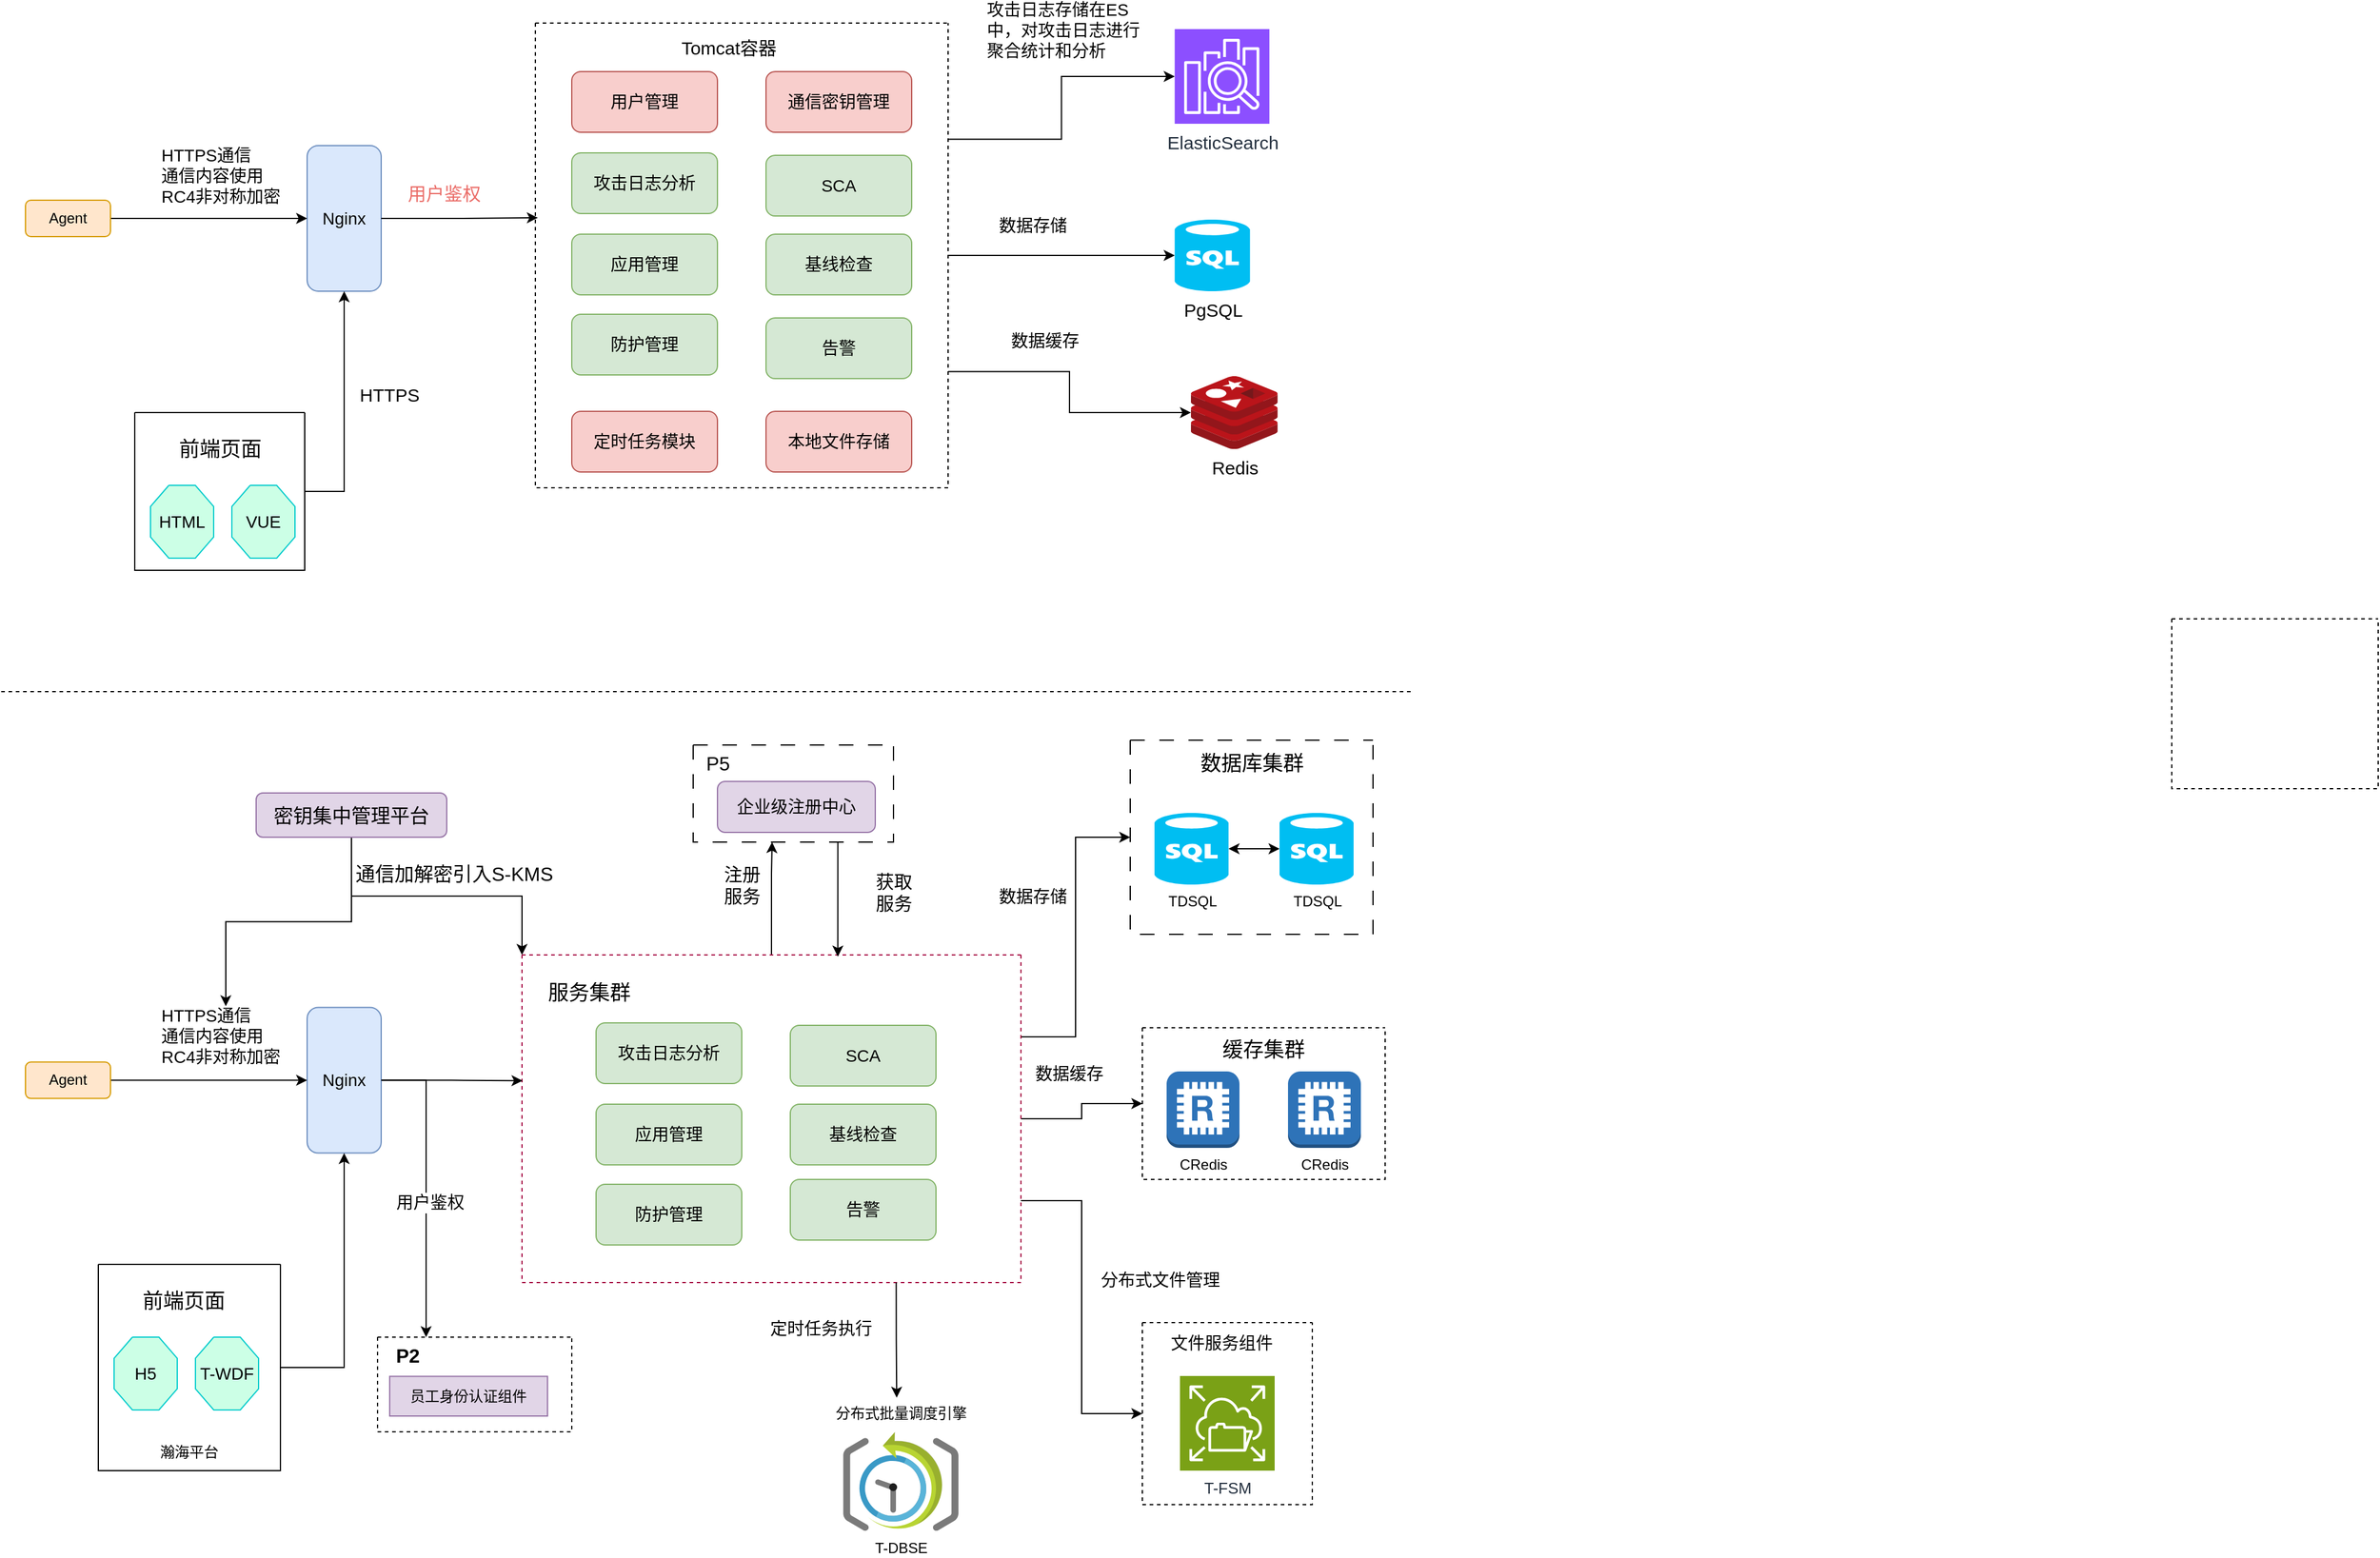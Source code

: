 <mxfile version="24.6.4" type="github">
  <diagram name="第 1 页" id="nnVzriY817aK6upAByUt">
    <mxGraphModel dx="1259" dy="1487" grid="1" gridSize="10" guides="1" tooltips="1" connect="1" arrows="1" fold="1" page="1" pageScale="1" pageWidth="1169" pageHeight="827" math="0" shadow="0">
      <root>
        <mxCell id="0" />
        <mxCell id="1" parent="0" />
        <mxCell id="IZAcpLGcn0O7dUQG-KDH-16" value="" style="swimlane;startSize=0;" parent="1" vertex="1">
          <mxGeometry x="90" y="272" width="150" height="170" as="geometry">
            <mxRectangle x="50" y="490" width="50" height="40" as="alternateBounds" />
          </mxGeometry>
        </mxCell>
        <UserObject label="&lt;div style=&quot;font-size: 1px&quot;&gt;&lt;p style=&quot;text-align:center;margin-left:0;margin-right:0;margin-top:0px;margin-bottom:0px;text-indent:0;vertical-align:middle;direction:ltr;&quot;&gt;&lt;span style=&quot;font-size: 14px;&quot;&gt;H5&lt;/span&gt;&lt;br&gt;&lt;/p&gt;&lt;/div&gt;" tags="Background" id="IZAcpLGcn0O7dUQG-KDH-18">
          <mxCell style="verticalAlign=middle;align=center;overflow=width;vsdxID=72;fillColor=#ccffe6;gradientColor=none;shape=stencil(jZHdDoMgDIWfpvdYLpZdO/ceJuJoZGCQ/b39YNXMmcX0rge+Q1sO6Hqy7WgA1ZRiGMyDumRBnwCRvDWRUq5AN6DrPkRzieHmO9ZjW8hSXcO9vPBkHx6LBdWLpfqoM5OO/Io8VFKyUuoHnXuI2LmLZILF+pfd7LXLyieQ77X3r7n4xtGTc5zm+n4bXz7i6HXzBg==);strokeColor=#00cccc;spacingTop=-3;spacingBottom=-3;spacingLeft=-3;spacingRight=-3;points=[];labelBackgroundColor=none;rounded=0;html=1;whiteSpace=wrap;" parent="IZAcpLGcn0O7dUQG-KDH-16" vertex="1">
            <mxGeometry x="13" y="60" width="52" height="60" as="geometry" />
          </mxCell>
        </UserObject>
        <mxCell id="IZAcpLGcn0O7dUQG-KDH-19" value="前端页面" style="text;html=1;align=center;verticalAlign=middle;resizable=0;points=[];autosize=1;strokeColor=none;fillColor=none;fontSize=17;" parent="IZAcpLGcn0O7dUQG-KDH-16" vertex="1">
          <mxGeometry x="25" y="16" width="90" height="30" as="geometry" />
        </mxCell>
        <UserObject label="&lt;div style=&quot;&quot;&gt;&lt;p style=&quot;text-align: center; margin: 0px; text-indent: 0px; vertical-align: middle; direction: ltr;&quot;&gt;&lt;span style=&quot;font-size: 14px;&quot;&gt;T-WDF&lt;/span&gt;&lt;br&gt;&lt;/p&gt;&lt;/div&gt;" tags="Background" id="IZAcpLGcn0O7dUQG-KDH-63">
          <mxCell style="verticalAlign=middle;align=center;overflow=width;vsdxID=72;fillColor=#ccffe6;gradientColor=none;shape=stencil(jZHdDoMgDIWfpvdYLpZdO/ceJuJoZGCQ/b39YNXMmcX0rge+Q1sO6Hqy7WgA1ZRiGMyDumRBnwCRvDWRUq5AN6DrPkRzieHmO9ZjW8hSXcO9vPBkHx6LBdWLpfqoM5OO/Io8VFKyUuoHnXuI2LmLZILF+pfd7LXLyieQ77X3r7n4xtGTc5zm+n4bXz7i6HXzBg==);strokeColor=#00cccc;spacingTop=-3;spacingBottom=-3;spacingLeft=-3;spacingRight=-3;points=[];labelBackgroundColor=none;rounded=0;html=1;whiteSpace=wrap;" parent="IZAcpLGcn0O7dUQG-KDH-16" vertex="1">
            <mxGeometry x="80" y="60" width="52" height="60" as="geometry" />
          </mxCell>
        </UserObject>
        <mxCell id="IOApL9gUnErQdoZSXAKU-2" value="瀚海平台" style="text;html=1;align=center;verticalAlign=middle;whiteSpace=wrap;rounded=0;" parent="IZAcpLGcn0O7dUQG-KDH-16" vertex="1">
          <mxGeometry x="45" y="140" width="60" height="30" as="geometry" />
        </mxCell>
        <mxCell id="OVyCFqQJZJ6w6aRym4w4-84" style="edgeStyle=orthogonalEdgeStyle;rounded=0;orthogonalLoop=1;jettySize=auto;html=1;exitX=1;exitY=0.75;exitDx=0;exitDy=0;entryX=0;entryY=0.5;entryDx=0;entryDy=0;" edge="1" parent="1" source="IZAcpLGcn0O7dUQG-KDH-21" target="OVyCFqQJZJ6w6aRym4w4-82">
          <mxGeometry relative="1" as="geometry" />
        </mxCell>
        <mxCell id="OVyCFqQJZJ6w6aRym4w4-87" style="edgeStyle=orthogonalEdgeStyle;rounded=0;orthogonalLoop=1;jettySize=auto;html=1;exitX=1;exitY=0.5;exitDx=0;exitDy=0;entryX=0;entryY=0.5;entryDx=0;entryDy=0;" edge="1" parent="1" source="IZAcpLGcn0O7dUQG-KDH-21" target="IZAcpLGcn0O7dUQG-KDH-53">
          <mxGeometry relative="1" as="geometry" />
        </mxCell>
        <mxCell id="OVyCFqQJZJ6w6aRym4w4-88" style="edgeStyle=orthogonalEdgeStyle;rounded=0;orthogonalLoop=1;jettySize=auto;html=1;exitX=1;exitY=0.25;exitDx=0;exitDy=0;entryX=0;entryY=0.5;entryDx=0;entryDy=0;" edge="1" parent="1" source="IZAcpLGcn0O7dUQG-KDH-21" target="IZAcpLGcn0O7dUQG-KDH-27">
          <mxGeometry relative="1" as="geometry" />
        </mxCell>
        <mxCell id="OVyCFqQJZJ6w6aRym4w4-91" style="edgeStyle=orthogonalEdgeStyle;rounded=0;orthogonalLoop=1;jettySize=auto;html=1;" edge="1" parent="1" source="IZAcpLGcn0O7dUQG-KDH-21" target="IZAcpLGcn0O7dUQG-KDH-33">
          <mxGeometry relative="1" as="geometry">
            <Array as="points">
              <mxPoint x="645" y="-50" />
              <mxPoint x="645" y="-50" />
            </Array>
          </mxGeometry>
        </mxCell>
        <mxCell id="IZAcpLGcn0O7dUQG-KDH-21" value="" style="swimlane;startSize=0;dashed=1;fillColor=#d80073;strokeColor=#A50040;fontColor=#ffffff;" parent="1" vertex="1">
          <mxGeometry x="439" y="17" width="411" height="270" as="geometry" />
        </mxCell>
        <mxCell id="IZAcpLGcn0O7dUQG-KDH-22" value="服务集群" style="text;html=1;align=center;verticalAlign=middle;resizable=0;points=[];autosize=1;strokeColor=none;fillColor=none;fontSize=17;" parent="IZAcpLGcn0O7dUQG-KDH-21" vertex="1">
          <mxGeometry x="10" y="17" width="90" height="30" as="geometry" />
        </mxCell>
        <mxCell id="OVyCFqQJZJ6w6aRym4w4-47" value="攻击日志分析" style="rounded=1;whiteSpace=wrap;html=1;fontSize=14;fillColor=#d5e8d4;strokeColor=#82b366;" vertex="1" parent="IZAcpLGcn0O7dUQG-KDH-21">
          <mxGeometry x="61" y="56" width="120" height="50" as="geometry" />
        </mxCell>
        <mxCell id="OVyCFqQJZJ6w6aRym4w4-48" value="应用管理" style="rounded=1;whiteSpace=wrap;html=1;fontSize=14;fillColor=#d5e8d4;strokeColor=#82b366;" vertex="1" parent="IZAcpLGcn0O7dUQG-KDH-21">
          <mxGeometry x="61" y="123" width="120" height="50" as="geometry" />
        </mxCell>
        <mxCell id="OVyCFqQJZJ6w6aRym4w4-49" value="防护管理" style="rounded=1;whiteSpace=wrap;html=1;fontSize=14;fillColor=#d5e8d4;strokeColor=#82b366;" vertex="1" parent="IZAcpLGcn0O7dUQG-KDH-21">
          <mxGeometry x="61" y="189" width="120" height="50" as="geometry" />
        </mxCell>
        <mxCell id="OVyCFqQJZJ6w6aRym4w4-50" value="SCA" style="rounded=1;whiteSpace=wrap;html=1;fontSize=14;fillColor=#d5e8d4;strokeColor=#82b366;" vertex="1" parent="IZAcpLGcn0O7dUQG-KDH-21">
          <mxGeometry x="221" y="58" width="120" height="50" as="geometry" />
        </mxCell>
        <mxCell id="OVyCFqQJZJ6w6aRym4w4-51" value="基线检查" style="rounded=1;whiteSpace=wrap;html=1;fontSize=14;fillColor=#d5e8d4;strokeColor=#82b366;" vertex="1" parent="IZAcpLGcn0O7dUQG-KDH-21">
          <mxGeometry x="221" y="123" width="120" height="50" as="geometry" />
        </mxCell>
        <mxCell id="OVyCFqQJZJ6w6aRym4w4-52" value="告警" style="rounded=1;whiteSpace=wrap;html=1;fontSize=14;fillColor=#d5e8d4;strokeColor=#82b366;" vertex="1" parent="IZAcpLGcn0O7dUQG-KDH-21">
          <mxGeometry x="221" y="185" width="120" height="50" as="geometry" />
        </mxCell>
        <mxCell id="IZAcpLGcn0O7dUQG-KDH-33" value="" style="swimlane;startSize=0;dashed=1;dashPattern=12 12;fontSize=13;" parent="1" vertex="1">
          <mxGeometry x="580" y="-156" width="165" height="80" as="geometry" />
        </mxCell>
        <mxCell id="IZAcpLGcn0O7dUQG-KDH-35" value="企业级注册中心" style="rounded=1;whiteSpace=wrap;html=1;fontSize=14;fillColor=#e1d5e7;strokeColor=#9673a6;" parent="IZAcpLGcn0O7dUQG-KDH-33" vertex="1">
          <mxGeometry x="20" y="30" width="130" height="42" as="geometry" />
        </mxCell>
        <mxCell id="IZAcpLGcn0O7dUQG-KDH-34" value="P5" style="text;html=1;align=center;verticalAlign=middle;resizable=0;points=[];autosize=1;strokeColor=none;fillColor=none;fontSize=16;" parent="IZAcpLGcn0O7dUQG-KDH-33" vertex="1">
          <mxGeometry width="40" height="30" as="geometry" />
        </mxCell>
        <mxCell id="IZAcpLGcn0O7dUQG-KDH-53" value="" style="swimlane;startSize=0;dashed=1;" parent="1" vertex="1">
          <mxGeometry x="950" y="77" width="200" height="125" as="geometry" />
        </mxCell>
        <mxCell id="IZAcpLGcn0O7dUQG-KDH-46" value="CRedis" style="outlineConnect=0;dashed=0;verticalLabelPosition=bottom;verticalAlign=top;align=center;html=1;shape=mxgraph.aws3.redis;fillColor=#2E73B8;gradientColor=none;" parent="IZAcpLGcn0O7dUQG-KDH-53" vertex="1">
          <mxGeometry x="20" y="36" width="60" height="63" as="geometry" />
        </mxCell>
        <mxCell id="IZAcpLGcn0O7dUQG-KDH-55" value="CRedis" style="outlineConnect=0;dashed=0;verticalLabelPosition=bottom;verticalAlign=top;align=center;html=1;shape=mxgraph.aws3.redis;fillColor=#2E73B8;gradientColor=none;" parent="IZAcpLGcn0O7dUQG-KDH-53" vertex="1">
          <mxGeometry x="120" y="36" width="60" height="63" as="geometry" />
        </mxCell>
        <mxCell id="IZAcpLGcn0O7dUQG-KDH-49" value="缓存集群" style="text;html=1;align=center;verticalAlign=middle;whiteSpace=wrap;rounded=0;fontSize=17;" parent="IZAcpLGcn0O7dUQG-KDH-53" vertex="1">
          <mxGeometry x="65" y="9" width="70" height="20" as="geometry" />
        </mxCell>
        <mxCell id="IZAcpLGcn0O7dUQG-KDH-27" value="" style="swimlane;startSize=0;dashed=1;dashPattern=12 12;" parent="1" vertex="1">
          <mxGeometry x="940" y="-160" width="200" height="160" as="geometry" />
        </mxCell>
        <mxCell id="IZAcpLGcn0O7dUQG-KDH-28" value="数据库集群" style="text;html=1;align=center;verticalAlign=middle;resizable=0;points=[];autosize=1;strokeColor=none;fillColor=none;strokeWidth=1;fontSize=17;" parent="IZAcpLGcn0O7dUQG-KDH-27" vertex="1">
          <mxGeometry x="45" y="5" width="110" height="30" as="geometry" />
        </mxCell>
        <mxCell id="IZAcpLGcn0O7dUQG-KDH-47" value="TDSQL" style="verticalLabelPosition=bottom;html=1;verticalAlign=top;align=center;strokeColor=none;fillColor=#00BEF2;shape=mxgraph.azure.sql_database;" parent="IZAcpLGcn0O7dUQG-KDH-27" vertex="1">
          <mxGeometry x="123" y="60" width="61" height="59" as="geometry" />
        </mxCell>
        <mxCell id="OVyCFqQJZJ6w6aRym4w4-89" style="edgeStyle=orthogonalEdgeStyle;rounded=0;orthogonalLoop=1;jettySize=auto;html=1;exitX=1;exitY=0.5;exitDx=0;exitDy=0;exitPerimeter=0;startArrow=classic;startFill=1;" edge="1" parent="IZAcpLGcn0O7dUQG-KDH-27" source="IZAcpLGcn0O7dUQG-KDH-51" target="IZAcpLGcn0O7dUQG-KDH-47">
          <mxGeometry relative="1" as="geometry" />
        </mxCell>
        <mxCell id="IZAcpLGcn0O7dUQG-KDH-51" value="TDSQL" style="verticalLabelPosition=bottom;html=1;verticalAlign=top;align=center;strokeColor=none;fillColor=#00BEF2;shape=mxgraph.azure.sql_database;" parent="IZAcpLGcn0O7dUQG-KDH-27" vertex="1">
          <mxGeometry x="20" y="60" width="61" height="59" as="geometry" />
        </mxCell>
        <mxCell id="IZAcpLGcn0O7dUQG-KDH-44" value="&lt;div style=&quot;font-size: 15px;&quot;&gt;获取&lt;/div&gt;&lt;div style=&quot;font-size: 15px;&quot;&gt;服务&lt;/div&gt;" style="text;html=1;align=center;verticalAlign=middle;whiteSpace=wrap;rounded=0;fontSize=15;" parent="1" vertex="1">
          <mxGeometry x="715.5" y="-60" width="59" height="50" as="geometry" />
        </mxCell>
        <mxCell id="OVyCFqQJZJ6w6aRym4w4-63" style="edgeStyle=orthogonalEdgeStyle;rounded=0;orthogonalLoop=1;jettySize=auto;html=1;entryX=0.5;entryY=0;entryDx=0;entryDy=0;" edge="1" parent="1" source="IOApL9gUnErQdoZSXAKU-8" target="OVyCFqQJZJ6w6aRym4w4-56">
          <mxGeometry relative="1" as="geometry" />
        </mxCell>
        <mxCell id="OVyCFqQJZJ6w6aRym4w4-64" style="edgeStyle=orthogonalEdgeStyle;rounded=0;orthogonalLoop=1;jettySize=auto;html=1;exitX=0.5;exitY=1;exitDx=0;exitDy=0;entryX=0;entryY=0;entryDx=0;entryDy=0;" edge="1" parent="1" source="IOApL9gUnErQdoZSXAKU-8" target="IZAcpLGcn0O7dUQG-KDH-21">
          <mxGeometry relative="1" as="geometry" />
        </mxCell>
        <mxCell id="IOApL9gUnErQdoZSXAKU-8" value="密钥集中管理平台" style="rounded=1;whiteSpace=wrap;html=1;fontSize=16;fillColor=#e1d5e7;strokeColor=#9673a6;" parent="1" vertex="1">
          <mxGeometry x="220" y="-116.5" width="157" height="36.5" as="geometry" />
        </mxCell>
        <mxCell id="IOApL9gUnErQdoZSXAKU-22" value="数据缓存" style="text;html=1;align=center;verticalAlign=middle;whiteSpace=wrap;rounded=0;fontSize=14;" parent="1" vertex="1">
          <mxGeometry x="860" y="100" width="60" height="30" as="geometry" />
        </mxCell>
        <mxCell id="OVyCFqQJZJ6w6aRym4w4-31" style="edgeStyle=orthogonalEdgeStyle;rounded=0;orthogonalLoop=1;jettySize=auto;html=1;exitX=1;exitY=0.25;exitDx=0;exitDy=0;" edge="1" parent="1" source="OVyCFqQJZJ6w6aRym4w4-1" target="OVyCFqQJZJ6w6aRym4w4-28">
          <mxGeometry relative="1" as="geometry" />
        </mxCell>
        <mxCell id="OVyCFqQJZJ6w6aRym4w4-33" style="edgeStyle=orthogonalEdgeStyle;rounded=0;orthogonalLoop=1;jettySize=auto;html=1;exitX=1;exitY=0.75;exitDx=0;exitDy=0;" edge="1" parent="1" source="OVyCFqQJZJ6w6aRym4w4-1" target="OVyCFqQJZJ6w6aRym4w4-27">
          <mxGeometry relative="1" as="geometry" />
        </mxCell>
        <mxCell id="OVyCFqQJZJ6w6aRym4w4-1" value="" style="swimlane;startSize=0;dashed=1;" vertex="1" parent="1">
          <mxGeometry x="450" y="-751" width="340" height="383" as="geometry" />
        </mxCell>
        <mxCell id="ZxG8DOypIiTcq-T04Ppu-20" value="攻击日志分析" style="rounded=1;whiteSpace=wrap;html=1;fontSize=14;fillColor=#d5e8d4;strokeColor=#82b366;" parent="OVyCFqQJZJ6w6aRym4w4-1" vertex="1">
          <mxGeometry x="30" y="107" width="120" height="50" as="geometry" />
        </mxCell>
        <mxCell id="ZxG8DOypIiTcq-T04Ppu-21" value="应用管理" style="rounded=1;whiteSpace=wrap;html=1;fontSize=14;fillColor=#d5e8d4;strokeColor=#82b366;" parent="OVyCFqQJZJ6w6aRym4w4-1" vertex="1">
          <mxGeometry x="30" y="174" width="120" height="50" as="geometry" />
        </mxCell>
        <mxCell id="IZAcpLGcn0O7dUQG-KDH-45" value="防护管理" style="rounded=1;whiteSpace=wrap;html=1;fontSize=14;fillColor=#d5e8d4;strokeColor=#82b366;" parent="OVyCFqQJZJ6w6aRym4w4-1" vertex="1">
          <mxGeometry x="30" y="240" width="120" height="50" as="geometry" />
        </mxCell>
        <mxCell id="IOApL9gUnErQdoZSXAKU-3" value="SCA" style="rounded=1;whiteSpace=wrap;html=1;fontSize=14;fillColor=#d5e8d4;strokeColor=#82b366;" parent="OVyCFqQJZJ6w6aRym4w4-1" vertex="1">
          <mxGeometry x="190" y="109" width="120" height="50" as="geometry" />
        </mxCell>
        <mxCell id="IOApL9gUnErQdoZSXAKU-4" value="基线检查" style="rounded=1;whiteSpace=wrap;html=1;fontSize=14;fillColor=#d5e8d4;strokeColor=#82b366;" parent="OVyCFqQJZJ6w6aRym4w4-1" vertex="1">
          <mxGeometry x="190" y="174" width="120" height="50" as="geometry" />
        </mxCell>
        <mxCell id="IOApL9gUnErQdoZSXAKU-20" value="告警" style="rounded=1;whiteSpace=wrap;html=1;fontSize=14;fillColor=#d5e8d4;strokeColor=#82b366;" parent="OVyCFqQJZJ6w6aRym4w4-1" vertex="1">
          <mxGeometry x="190" y="243" width="120" height="50" as="geometry" />
        </mxCell>
        <mxCell id="OVyCFqQJZJ6w6aRym4w4-2" value="用户管理" style="rounded=1;whiteSpace=wrap;html=1;fontSize=14;fillColor=#f8cecc;strokeColor=#b85450;" vertex="1" parent="OVyCFqQJZJ6w6aRym4w4-1">
          <mxGeometry x="30" y="40" width="120" height="50" as="geometry" />
        </mxCell>
        <mxCell id="OVyCFqQJZJ6w6aRym4w4-9" value="通信密钥管理" style="rounded=1;whiteSpace=wrap;html=1;fontSize=14;fillColor=#f8cecc;strokeColor=#b85450;" vertex="1" parent="OVyCFqQJZJ6w6aRym4w4-1">
          <mxGeometry x="190" y="40" width="120" height="50" as="geometry" />
        </mxCell>
        <mxCell id="OVyCFqQJZJ6w6aRym4w4-25" value="定时任务模块" style="rounded=1;whiteSpace=wrap;html=1;fontSize=14;fillColor=#f8cecc;strokeColor=#b85450;" vertex="1" parent="OVyCFqQJZJ6w6aRym4w4-1">
          <mxGeometry x="30" y="320" width="120" height="50" as="geometry" />
        </mxCell>
        <mxCell id="OVyCFqQJZJ6w6aRym4w4-75" value="本地文件存储" style="rounded=1;whiteSpace=wrap;html=1;fontSize=14;fillColor=#f8cecc;strokeColor=#b85450;" vertex="1" parent="OVyCFqQJZJ6w6aRym4w4-1">
          <mxGeometry x="190" y="320" width="120" height="50" as="geometry" />
        </mxCell>
        <mxCell id="OVyCFqQJZJ6w6aRym4w4-3" value="Tomcat容器" style="text;html=1;align=center;verticalAlign=middle;resizable=0;points=[];autosize=1;strokeColor=none;fillColor=none;fontSize=15;" vertex="1" parent="1">
          <mxGeometry x="559" y="-746" width="100" height="30" as="geometry" />
        </mxCell>
        <mxCell id="OVyCFqQJZJ6w6aRym4w4-4" value="Nginx" style="rounded=1;whiteSpace=wrap;html=1;direction=south;fontSize=14;fillColor=#dae8fc;strokeColor=#6c8ebf;" vertex="1" parent="1">
          <mxGeometry x="262" y="-650" width="61" height="120" as="geometry" />
        </mxCell>
        <mxCell id="OVyCFqQJZJ6w6aRym4w4-5" style="edgeStyle=orthogonalEdgeStyle;rounded=0;orthogonalLoop=1;jettySize=auto;html=1;exitX=0.5;exitY=0;exitDx=0;exitDy=0;entryX=0.006;entryY=0.419;entryDx=0;entryDy=0;entryPerimeter=0;" edge="1" parent="1" source="OVyCFqQJZJ6w6aRym4w4-4" target="OVyCFqQJZJ6w6aRym4w4-1">
          <mxGeometry relative="1" as="geometry" />
        </mxCell>
        <mxCell id="OVyCFqQJZJ6w6aRym4w4-7" style="edgeStyle=orthogonalEdgeStyle;rounded=0;orthogonalLoop=1;jettySize=auto;html=1;" edge="1" parent="1" source="OVyCFqQJZJ6w6aRym4w4-6" target="OVyCFqQJZJ6w6aRym4w4-4">
          <mxGeometry relative="1" as="geometry" />
        </mxCell>
        <mxCell id="OVyCFqQJZJ6w6aRym4w4-6" value="Agent" style="rounded=1;whiteSpace=wrap;html=1;fillColor=#ffe6cc;strokeColor=#d79b00;" vertex="1" parent="1">
          <mxGeometry x="30" y="-605" width="70" height="30" as="geometry" />
        </mxCell>
        <mxCell id="OVyCFqQJZJ6w6aRym4w4-8" value="HTTPS通信&lt;div&gt;通信内容使用RC4非对称加密&lt;/div&gt;" style="text;html=1;align=left;verticalAlign=middle;whiteSpace=wrap;rounded=0;fontSize=14;" vertex="1" parent="1">
          <mxGeometry x="140" y="-650" width="110" height="50" as="geometry" />
        </mxCell>
        <mxCell id="OVyCFqQJZJ6w6aRym4w4-20" style="edgeStyle=orthogonalEdgeStyle;rounded=0;orthogonalLoop=1;jettySize=auto;html=1;" edge="1" parent="1" source="OVyCFqQJZJ6w6aRym4w4-15" target="OVyCFqQJZJ6w6aRym4w4-4">
          <mxGeometry relative="1" as="geometry" />
        </mxCell>
        <mxCell id="OVyCFqQJZJ6w6aRym4w4-15" value="" style="swimlane;startSize=0;" vertex="1" parent="1">
          <mxGeometry x="120" y="-430" width="140" height="130" as="geometry">
            <mxRectangle x="50" y="490" width="50" height="40" as="alternateBounds" />
          </mxGeometry>
        </mxCell>
        <UserObject label="&lt;div style=&quot;font-size: 1px&quot;&gt;&lt;p style=&quot;text-align:center;margin-left:0;margin-right:0;margin-top:0px;margin-bottom:0px;text-indent:0;vertical-align:middle;direction:ltr;&quot;&gt;&lt;span style=&quot;font-size: 14px;&quot;&gt;HTML&lt;/span&gt;&lt;br&gt;&lt;/p&gt;&lt;/div&gt;" tags="Background" id="OVyCFqQJZJ6w6aRym4w4-16">
          <mxCell style="verticalAlign=middle;align=center;overflow=width;vsdxID=72;fillColor=#ccffe6;gradientColor=none;shape=stencil(jZHdDoMgDIWfpvdYLpZdO/ceJuJoZGCQ/b39YNXMmcX0rge+Q1sO6Hqy7WgA1ZRiGMyDumRBnwCRvDWRUq5AN6DrPkRzieHmO9ZjW8hSXcO9vPBkHx6LBdWLpfqoM5OO/Io8VFKyUuoHnXuI2LmLZILF+pfd7LXLyieQ77X3r7n4xtGTc5zm+n4bXz7i6HXzBg==);strokeColor=#00cccc;spacingTop=-3;spacingBottom=-3;spacingLeft=-3;spacingRight=-3;points=[];labelBackgroundColor=none;rounded=0;html=1;whiteSpace=wrap;" vertex="1" parent="OVyCFqQJZJ6w6aRym4w4-15">
            <mxGeometry x="13" y="60" width="52" height="60" as="geometry" />
          </mxCell>
        </UserObject>
        <mxCell id="OVyCFqQJZJ6w6aRym4w4-17" value="前端页面" style="text;html=1;align=center;verticalAlign=middle;resizable=0;points=[];autosize=1;strokeColor=none;fillColor=none;fontSize=17;" vertex="1" parent="OVyCFqQJZJ6w6aRym4w4-15">
          <mxGeometry x="25" y="16" width="90" height="30" as="geometry" />
        </mxCell>
        <UserObject label="&lt;div style=&quot;&quot;&gt;&lt;p style=&quot;text-align: center; margin: 0px; text-indent: 0px; vertical-align: middle; direction: ltr;&quot;&gt;&lt;span style=&quot;font-size: 14px;&quot;&gt;VUE&lt;/span&gt;&lt;br&gt;&lt;/p&gt;&lt;/div&gt;" tags="Background" id="OVyCFqQJZJ6w6aRym4w4-18">
          <mxCell style="verticalAlign=middle;align=center;overflow=width;vsdxID=72;fillColor=#ccffe6;gradientColor=none;shape=stencil(jZHdDoMgDIWfpvdYLpZdO/ceJuJoZGCQ/b39YNXMmcX0rge+Q1sO6Hqy7WgA1ZRiGMyDumRBnwCRvDWRUq5AN6DrPkRzieHmO9ZjW8hSXcO9vPBkHx6LBdWLpfqoM5OO/Io8VFKyUuoHnXuI2LmLZILF+pfd7LXLyieQ77X3r7n4xtGTc5zm+n4bXz7i6HXzBg==);strokeColor=#00cccc;spacingTop=-3;spacingBottom=-3;spacingLeft=-3;spacingRight=-3;points=[];labelBackgroundColor=none;rounded=0;html=1;whiteSpace=wrap;" vertex="1" parent="OVyCFqQJZJ6w6aRym4w4-15">
            <mxGeometry x="80" y="60" width="52" height="60" as="geometry" />
          </mxCell>
        </UserObject>
        <mxCell id="OVyCFqQJZJ6w6aRym4w4-23" value="HTTPS" style="text;html=1;align=center;verticalAlign=middle;whiteSpace=wrap;rounded=0;fontSize=15;" vertex="1" parent="1">
          <mxGeometry x="300" y="-460" width="60" height="30" as="geometry" />
        </mxCell>
        <mxCell id="OVyCFqQJZJ6w6aRym4w4-24" value="用户鉴权" style="text;html=1;align=center;verticalAlign=middle;whiteSpace=wrap;rounded=0;labelBorderColor=none;fontColor=#EA6B66;fontSize=15;" vertex="1" parent="1">
          <mxGeometry x="340" y="-623" width="70" height="23" as="geometry" />
        </mxCell>
        <mxCell id="OVyCFqQJZJ6w6aRym4w4-26" value="PgSQL" style="verticalLabelPosition=bottom;html=1;verticalAlign=top;align=center;strokeColor=none;fillColor=#00BEF2;shape=mxgraph.azure.sql_database;fontSize=15;" vertex="1" parent="1">
          <mxGeometry x="976.66" y="-589" width="62" height="59" as="geometry" />
        </mxCell>
        <mxCell id="OVyCFqQJZJ6w6aRym4w4-27" value="Redis" style="image;sketch=0;aspect=fixed;html=1;points=[];align=center;fontSize=15;image=img/lib/mscae/Cache_Redis_Product.svg;" vertex="1" parent="1">
          <mxGeometry x="990.0" y="-460" width="71.43" height="60" as="geometry" />
        </mxCell>
        <mxCell id="OVyCFqQJZJ6w6aRym4w4-28" value="ElasticSearch" style="sketch=0;points=[[0,0,0],[0.25,0,0],[0.5,0,0],[0.75,0,0],[1,0,0],[0,1,0],[0.25,1,0],[0.5,1,0],[0.75,1,0],[1,1,0],[0,0.25,0],[0,0.5,0],[0,0.75,0],[1,0.25,0],[1,0.5,0],[1,0.75,0]];outlineConnect=0;fontColor=#232F3E;fillColor=#8C4FFF;strokeColor=#ffffff;dashed=0;verticalLabelPosition=bottom;verticalAlign=top;align=center;html=1;fontSize=15;fontStyle=0;aspect=fixed;shape=mxgraph.aws4.resourceIcon;resIcon=mxgraph.aws4.elasticsearch_service;" vertex="1" parent="1">
          <mxGeometry x="976.66" y="-746" width="78" height="78" as="geometry" />
        </mxCell>
        <mxCell id="OVyCFqQJZJ6w6aRym4w4-32" style="edgeStyle=orthogonalEdgeStyle;rounded=0;orthogonalLoop=1;jettySize=auto;html=1;entryX=0;entryY=0.5;entryDx=0;entryDy=0;entryPerimeter=0;" edge="1" parent="1" source="OVyCFqQJZJ6w6aRym4w4-1" target="OVyCFqQJZJ6w6aRym4w4-26">
          <mxGeometry relative="1" as="geometry" />
        </mxCell>
        <mxCell id="OVyCFqQJZJ6w6aRym4w4-34" value="攻击日志存储在ES中，对攻击日志进行聚合统计和分析" style="text;html=1;align=left;verticalAlign=middle;whiteSpace=wrap;rounded=0;fontSize=14;" vertex="1" parent="1">
          <mxGeometry x="820" y="-770" width="130" height="50" as="geometry" />
        </mxCell>
        <mxCell id="OVyCFqQJZJ6w6aRym4w4-35" value="数据缓存" style="text;html=1;align=left;verticalAlign=middle;whiteSpace=wrap;rounded=0;fontSize=14;" vertex="1" parent="1">
          <mxGeometry x="840" y="-510" width="59" height="42" as="geometry" />
        </mxCell>
        <mxCell id="OVyCFqQJZJ6w6aRym4w4-36" value="数据存储" style="text;html=1;align=left;verticalAlign=middle;whiteSpace=wrap;rounded=0;fontSize=14;" vertex="1" parent="1">
          <mxGeometry x="830" y="-605" width="59" height="42" as="geometry" />
        </mxCell>
        <mxCell id="OVyCFqQJZJ6w6aRym4w4-44" style="edgeStyle=orthogonalEdgeStyle;rounded=0;orthogonalLoop=1;jettySize=auto;html=1;exitX=0.75;exitY=1;exitDx=0;exitDy=0;entryX=0.633;entryY=0.005;entryDx=0;entryDy=0;entryPerimeter=0;" edge="1" parent="1" source="IZAcpLGcn0O7dUQG-KDH-33" target="IZAcpLGcn0O7dUQG-KDH-21">
          <mxGeometry relative="1" as="geometry">
            <Array as="points">
              <mxPoint x="699" y="-76" />
            </Array>
          </mxGeometry>
        </mxCell>
        <mxCell id="OVyCFqQJZJ6w6aRym4w4-46" value="注册&lt;div style=&quot;font-size: 15px;&quot;&gt;服务&lt;/div&gt;" style="text;html=1;align=center;verticalAlign=middle;whiteSpace=wrap;rounded=0;fontSize=15;" vertex="1" parent="1">
          <mxGeometry x="591" y="-66" width="59" height="50" as="geometry" />
        </mxCell>
        <mxCell id="OVyCFqQJZJ6w6aRym4w4-70" style="edgeStyle=orthogonalEdgeStyle;rounded=0;orthogonalLoop=1;jettySize=auto;html=1;exitX=0.5;exitY=0;exitDx=0;exitDy=0;entryX=0.25;entryY=0;entryDx=0;entryDy=0;" edge="1" parent="1" source="OVyCFqQJZJ6w6aRym4w4-53" target="OVyCFqQJZJ6w6aRym4w4-67">
          <mxGeometry relative="1" as="geometry" />
        </mxCell>
        <mxCell id="OVyCFqQJZJ6w6aRym4w4-71" value="&lt;span style=&quot;font-size: 14px;&quot;&gt;用户鉴权&lt;/span&gt;" style="edgeLabel;html=1;align=center;verticalAlign=middle;resizable=0;points=[];" vertex="1" connectable="0" parent="OVyCFqQJZJ6w6aRym4w4-70">
          <mxGeometry x="0.107" y="3" relative="1" as="geometry">
            <mxPoint as="offset" />
          </mxGeometry>
        </mxCell>
        <mxCell id="OVyCFqQJZJ6w6aRym4w4-53" value="Nginx" style="rounded=1;whiteSpace=wrap;html=1;direction=south;fontSize=14;fillColor=#dae8fc;strokeColor=#6c8ebf;" vertex="1" parent="1">
          <mxGeometry x="262" y="60.3" width="61" height="120" as="geometry" />
        </mxCell>
        <mxCell id="OVyCFqQJZJ6w6aRym4w4-54" style="edgeStyle=orthogonalEdgeStyle;rounded=0;orthogonalLoop=1;jettySize=auto;html=1;" edge="1" parent="1" source="OVyCFqQJZJ6w6aRym4w4-55" target="OVyCFqQJZJ6w6aRym4w4-53">
          <mxGeometry relative="1" as="geometry" />
        </mxCell>
        <mxCell id="OVyCFqQJZJ6w6aRym4w4-55" value="Agent" style="rounded=1;whiteSpace=wrap;html=1;fillColor=#ffe6cc;strokeColor=#d79b00;" vertex="1" parent="1">
          <mxGeometry x="30" y="105.3" width="70" height="30" as="geometry" />
        </mxCell>
        <mxCell id="OVyCFqQJZJ6w6aRym4w4-56" value="HTTPS通信&lt;div&gt;通信内容使用RC4非对称加密&lt;/div&gt;" style="text;html=1;align=left;verticalAlign=middle;whiteSpace=wrap;rounded=0;fontSize=14;" vertex="1" parent="1">
          <mxGeometry x="140" y="59.3" width="110" height="50" as="geometry" />
        </mxCell>
        <mxCell id="OVyCFqQJZJ6w6aRym4w4-57" style="edgeStyle=orthogonalEdgeStyle;rounded=0;orthogonalLoop=1;jettySize=auto;html=1;exitX=1;exitY=0.5;exitDx=0;exitDy=0;" edge="1" parent="1" source="IZAcpLGcn0O7dUQG-KDH-16" target="OVyCFqQJZJ6w6aRym4w4-53">
          <mxGeometry relative="1" as="geometry">
            <mxPoint x="260" y="359.6" as="sourcePoint" />
          </mxGeometry>
        </mxCell>
        <mxCell id="OVyCFqQJZJ6w6aRym4w4-62" style="edgeStyle=orthogonalEdgeStyle;rounded=0;orthogonalLoop=1;jettySize=auto;html=1;entryX=0.001;entryY=0.384;entryDx=0;entryDy=0;entryPerimeter=0;" edge="1" parent="1" source="OVyCFqQJZJ6w6aRym4w4-53" target="IZAcpLGcn0O7dUQG-KDH-21">
          <mxGeometry relative="1" as="geometry" />
        </mxCell>
        <mxCell id="OVyCFqQJZJ6w6aRym4w4-65" value="&lt;font style=&quot;font-size: 16px;&quot;&gt;通信加解密引入S-KMS&lt;/font&gt;" style="text;html=1;align=left;verticalAlign=middle;whiteSpace=wrap;rounded=0;" vertex="1" parent="1">
          <mxGeometry x="300" y="-60" width="170" height="20" as="geometry" />
        </mxCell>
        <mxCell id="OVyCFqQJZJ6w6aRym4w4-67" value="" style="swimlane;startSize=0;dashed=1;" vertex="1" parent="1">
          <mxGeometry x="320" y="332" width="160" height="78" as="geometry" />
        </mxCell>
        <mxCell id="IOApL9gUnErQdoZSXAKU-1" value="P2" style="text;html=1;align=center;verticalAlign=middle;whiteSpace=wrap;rounded=0;fontSize=16;fontStyle=1" parent="OVyCFqQJZJ6w6aRym4w4-67" vertex="1">
          <mxGeometry x="10" width="30" height="30" as="geometry" />
        </mxCell>
        <mxCell id="IZAcpLGcn0O7dUQG-KDH-67" value="员工身份认证组件" style="whiteSpace=wrap;html=1;fillColor=#e1d5e7;strokeColor=#9673a6;" parent="OVyCFqQJZJ6w6aRym4w4-67" vertex="1">
          <mxGeometry x="10" y="32.3" width="130" height="32.7" as="geometry" />
        </mxCell>
        <mxCell id="OVyCFqQJZJ6w6aRym4w4-76" value="数据存储" style="text;html=1;align=center;verticalAlign=middle;whiteSpace=wrap;rounded=0;fontSize=14;" vertex="1" parent="1">
          <mxGeometry x="830" y="-46" width="60" height="30" as="geometry" />
        </mxCell>
        <mxCell id="OVyCFqQJZJ6w6aRym4w4-77" value="" style="swimlane;startSize=0;align=left;dashed=1;" vertex="1" parent="1">
          <mxGeometry x="1798" y="-260" width="170" height="140" as="geometry" />
        </mxCell>
        <mxCell id="OVyCFqQJZJ6w6aRym4w4-78" value="分布式批量调度引擎" style="text;html=1;align=center;verticalAlign=middle;resizable=0;points=[];autosize=1;strokeColor=none;fillColor=none;" vertex="1" parent="OVyCFqQJZJ6w6aRym4w4-77">
          <mxGeometry x="-1111.97" y="640.01" width="130" height="30" as="geometry" />
        </mxCell>
        <mxCell id="IOApL9gUnErQdoZSXAKU-15" value="T-DBSE" style="image;sketch=0;aspect=fixed;html=1;points=[];align=center;fontSize=12;image=img/lib/mscae/SchedulerJobCollection.svg;direction=west;" parent="OVyCFqQJZJ6w6aRym4w4-77" vertex="1">
          <mxGeometry x="-1094.425" y="670.005" width="94.92" height="81.63" as="geometry" />
        </mxCell>
        <mxCell id="OVyCFqQJZJ6w6aRym4w4-80" style="edgeStyle=orthogonalEdgeStyle;rounded=0;orthogonalLoop=1;jettySize=auto;html=1;exitX=0.75;exitY=1;exitDx=0;exitDy=0;entryX=0.474;entryY=0.062;entryDx=0;entryDy=0;entryPerimeter=0;" edge="1" parent="1" source="IZAcpLGcn0O7dUQG-KDH-21" target="OVyCFqQJZJ6w6aRym4w4-78">
          <mxGeometry relative="1" as="geometry" />
        </mxCell>
        <mxCell id="OVyCFqQJZJ6w6aRym4w4-81" value="定时任务执行" style="text;html=1;align=center;verticalAlign=middle;resizable=0;points=[];autosize=1;strokeColor=none;fillColor=none;fontSize=14;" vertex="1" parent="1">
          <mxGeometry x="630" y="310" width="110" height="30" as="geometry" />
        </mxCell>
        <mxCell id="OVyCFqQJZJ6w6aRym4w4-82" value="" style="swimlane;startSize=0;dashed=1;" vertex="1" parent="1">
          <mxGeometry x="950" y="320" width="140" height="150" as="geometry" />
        </mxCell>
        <mxCell id="IZAcpLGcn0O7dUQG-KDH-52" value="&lt;font style=&quot;font-size: 13px;&quot;&gt;T-FSM&lt;/font&gt;" style="sketch=0;points=[[0,0,0],[0.25,0,0],[0.5,0,0],[0.75,0,0],[1,0,0],[0,1,0],[0.25,1,0],[0.5,1,0],[0.75,1,0],[1,1,0],[0,0.25,0],[0,0.5,0],[0,0.75,0],[1,0.25,0],[1,0.5,0],[1,0.75,0]];outlineConnect=0;fontColor=#232F3E;fillColor=#7AA116;strokeColor=#ffffff;dashed=0;verticalLabelPosition=bottom;verticalAlign=top;align=center;html=1;fontSize=13;fontStyle=0;aspect=fixed;shape=mxgraph.aws4.resourceIcon;resIcon=mxgraph.aws4.elastic_file_system;" parent="OVyCFqQJZJ6w6aRym4w4-82" vertex="1">
          <mxGeometry x="31" y="44" width="78" height="78" as="geometry" />
        </mxCell>
        <mxCell id="OVyCFqQJZJ6w6aRym4w4-83" value="文件服务组件" style="text;html=1;align=center;verticalAlign=middle;resizable=0;points=[];autosize=1;strokeColor=none;fillColor=none;fontSize=14;" vertex="1" parent="OVyCFqQJZJ6w6aRym4w4-82">
          <mxGeometry x="10" y="2" width="110" height="30" as="geometry" />
        </mxCell>
        <mxCell id="OVyCFqQJZJ6w6aRym4w4-85" value="分布式文件管理" style="text;html=1;align=center;verticalAlign=middle;whiteSpace=wrap;rounded=0;fontSize=14;" vertex="1" parent="1">
          <mxGeometry x="910" y="270" width="110" height="30" as="geometry" />
        </mxCell>
        <mxCell id="OVyCFqQJZJ6w6aRym4w4-93" value="" style="endArrow=none;html=1;rounded=0;dashed=1;" edge="1" parent="1">
          <mxGeometry width="50" height="50" relative="1" as="geometry">
            <mxPoint x="10" y="-200" as="sourcePoint" />
            <mxPoint x="1173.478" y="-200" as="targetPoint" />
          </mxGeometry>
        </mxCell>
      </root>
    </mxGraphModel>
  </diagram>
</mxfile>
